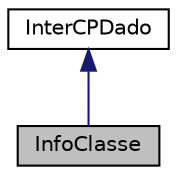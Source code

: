 digraph "InfoClasse"
{
  edge [fontname="Helvetica",fontsize="10",labelfontname="Helvetica",labelfontsize="10"];
  node [fontname="Helvetica",fontsize="10",shape=record];
  Node0 [label="InfoClasse",height=0.2,width=0.4,color="black", fillcolor="grey75", style="filled", fontcolor="black"];
  Node1 -> Node0 [dir="back",color="midnightblue",fontsize="10",style="solid",fontname="Helvetica"];
  Node1 [label="InterCPDado",height=0.2,width=0.4,color="black", fillcolor="white", style="filled",URL="$class_inter_c_p_dado.html",tooltip="Interface para os dados da tabela de símbolos de um arquivo .class. "];
}
